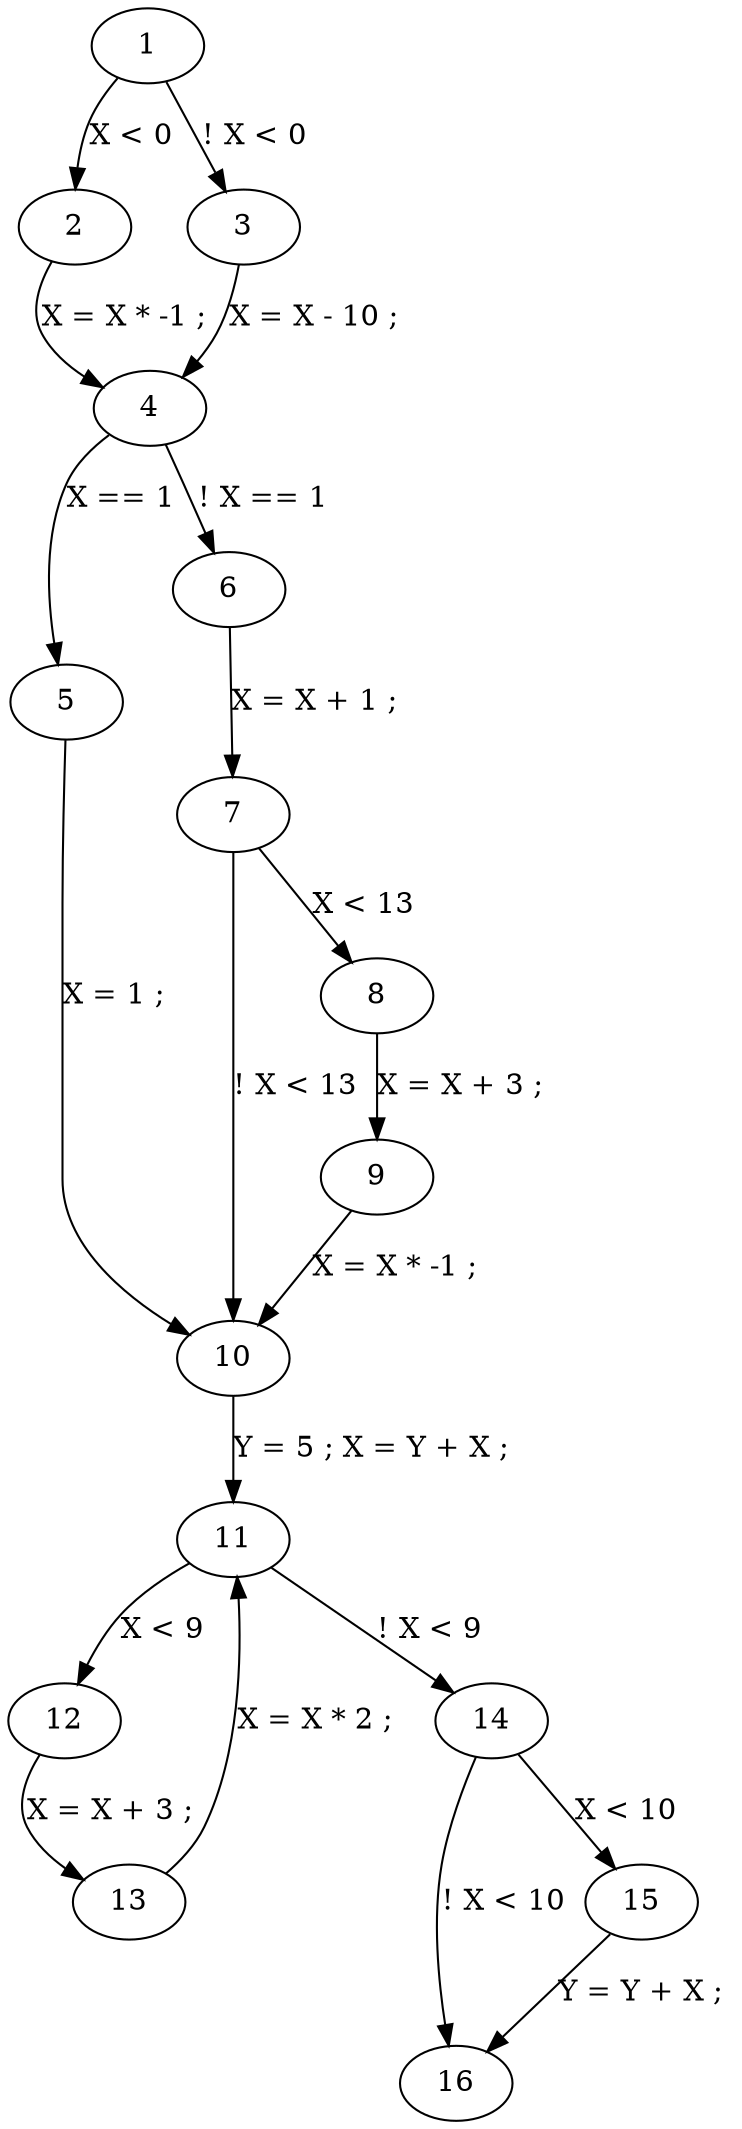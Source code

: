 strict digraph  {
1 [label=1];
2 [label=2];
3 [label=3];
4 [label=4];
5 [label=5];
6 [label=6];
7 [label=7];
8 [label=8];
9 [label=9];
10 [label=10];
11 [label=11];
12 [label=12];
13 [label=13];
14 [label=14];
15 [label=15];
16 [label=16];
1 -> 2  [label="X < 0"];
1 -> 3  [label="! X < 0"];
2 -> 4  [label="X = X * -1 ; "];
3 -> 4  [label="X = X - 10 ; "];
4 -> 5  [label="X == 1"];
4 -> 6  [label="! X == 1"];
5 -> 10  [label="X = 1 ; "];
6 -> 7  [label="X = X + 1 ; "];
7 -> 8  [label="X < 13"];
7 -> 10  [label="! X < 13"];
8 -> 9  [label="X = X + 3 ; "];
9 -> 10  [label="X = X * -1 ; "];
10 -> 11  [label="Y = 5 ; X = Y + X ; "];
11 -> 12  [label="X < 9"];
11 -> 14  [label="! X < 9"];
12 -> 13  [label="X = X + 3 ; "];
13 -> 11  [label="X = X * 2 ; "];
14 -> 15  [label="X < 10"];
14 -> 16  [label="! X < 10"];
15 -> 16  [label="Y = Y + X ; "];
}

